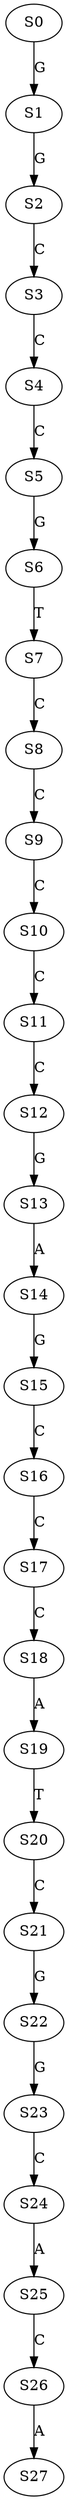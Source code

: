 strict digraph  {
	S0 -> S1 [ label = G ];
	S1 -> S2 [ label = G ];
	S2 -> S3 [ label = C ];
	S3 -> S4 [ label = C ];
	S4 -> S5 [ label = C ];
	S5 -> S6 [ label = G ];
	S6 -> S7 [ label = T ];
	S7 -> S8 [ label = C ];
	S8 -> S9 [ label = C ];
	S9 -> S10 [ label = C ];
	S10 -> S11 [ label = C ];
	S11 -> S12 [ label = C ];
	S12 -> S13 [ label = G ];
	S13 -> S14 [ label = A ];
	S14 -> S15 [ label = G ];
	S15 -> S16 [ label = C ];
	S16 -> S17 [ label = C ];
	S17 -> S18 [ label = C ];
	S18 -> S19 [ label = A ];
	S19 -> S20 [ label = T ];
	S20 -> S21 [ label = C ];
	S21 -> S22 [ label = G ];
	S22 -> S23 [ label = G ];
	S23 -> S24 [ label = C ];
	S24 -> S25 [ label = A ];
	S25 -> S26 [ label = C ];
	S26 -> S27 [ label = A ];
}
